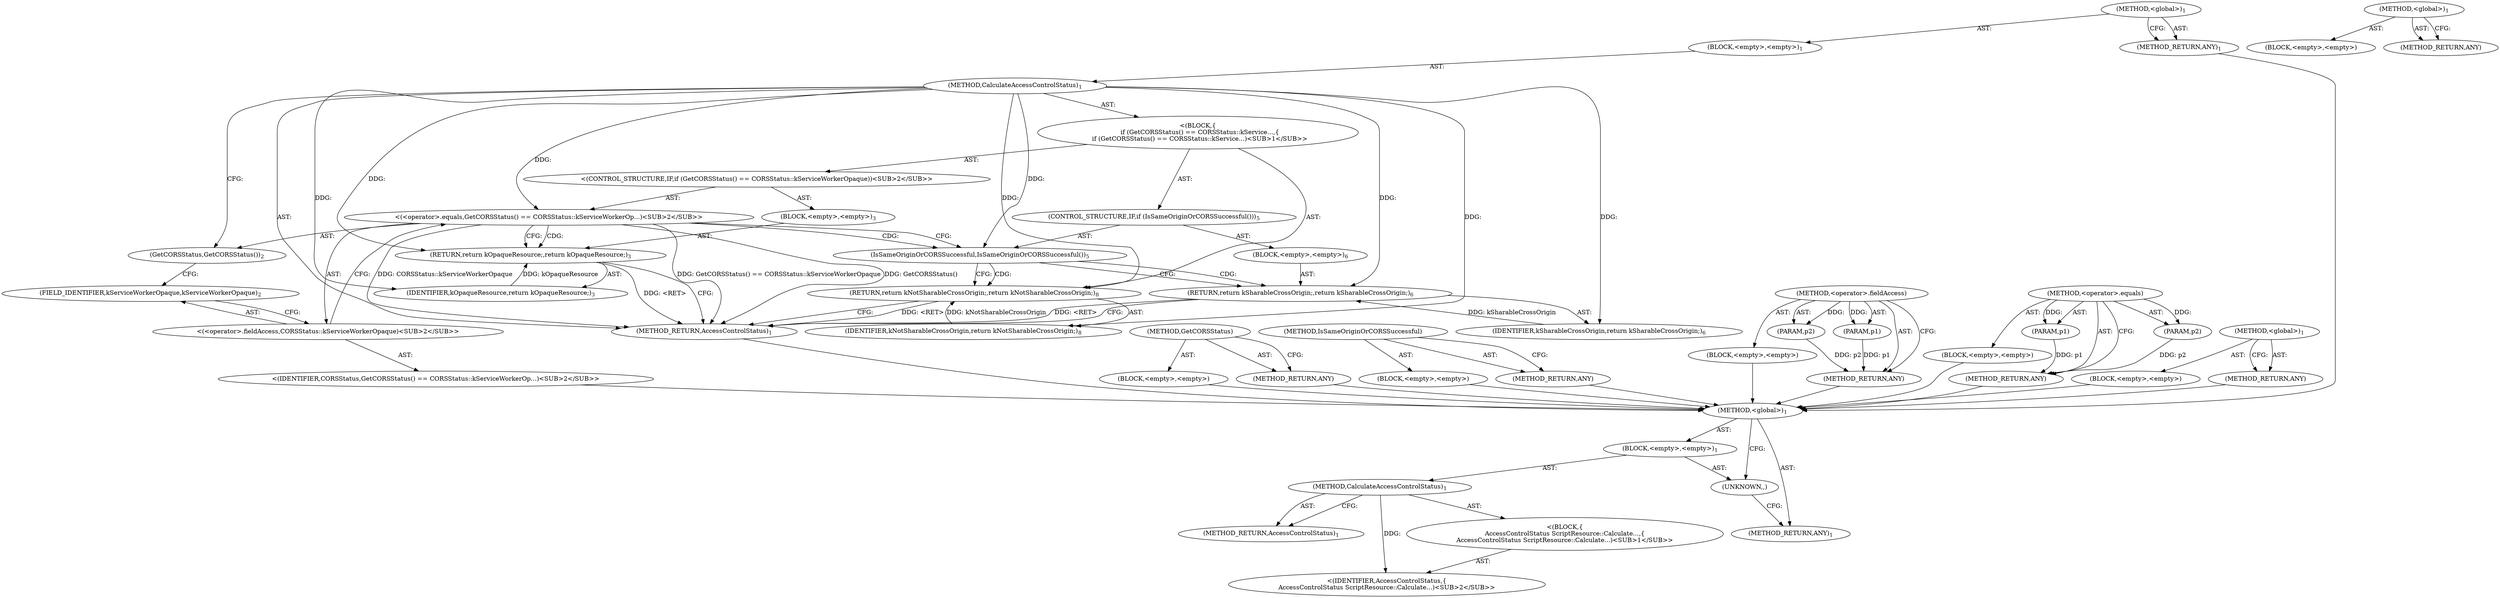 digraph "&lt;global&gt;" {
vulnerable_6 [label=<(METHOD,&lt;global&gt;)<SUB>1</SUB>>];
vulnerable_7 [label=<(BLOCK,&lt;empty&gt;,&lt;empty&gt;)<SUB>1</SUB>>];
vulnerable_8 [label=<(METHOD,CalculateAccessControlStatus)<SUB>1</SUB>>];
vulnerable_9 [label="<(BLOCK,{
  if (GetCORSStatus() == CORSStatus::kService...,{
  if (GetCORSStatus() == CORSStatus::kService...)<SUB>1</SUB>>"];
vulnerable_10 [label="<(CONTROL_STRUCTURE,IF,if (GetCORSStatus() == CORSStatus::kServiceWorkerOpaque))<SUB>2</SUB>>"];
vulnerable_11 [label="<(&lt;operator&gt;.equals,GetCORSStatus() == CORSStatus::kServiceWorkerOp...)<SUB>2</SUB>>"];
vulnerable_12 [label=<(GetCORSStatus,GetCORSStatus())<SUB>2</SUB>>];
vulnerable_13 [label="<(&lt;operator&gt;.fieldAccess,CORSStatus::kServiceWorkerOpaque)<SUB>2</SUB>>"];
vulnerable_14 [label="<(IDENTIFIER,CORSStatus,GetCORSStatus() == CORSStatus::kServiceWorkerOp...)<SUB>2</SUB>>"];
vulnerable_15 [label=<(FIELD_IDENTIFIER,kServiceWorkerOpaque,kServiceWorkerOpaque)<SUB>2</SUB>>];
vulnerable_16 [label=<(BLOCK,&lt;empty&gt;,&lt;empty&gt;)<SUB>3</SUB>>];
vulnerable_17 [label=<(RETURN,return kOpaqueResource;,return kOpaqueResource;)<SUB>3</SUB>>];
vulnerable_18 [label=<(IDENTIFIER,kOpaqueResource,return kOpaqueResource;)<SUB>3</SUB>>];
vulnerable_19 [label=<(CONTROL_STRUCTURE,IF,if (IsSameOriginOrCORSSuccessful()))<SUB>5</SUB>>];
vulnerable_20 [label=<(IsSameOriginOrCORSSuccessful,IsSameOriginOrCORSSuccessful())<SUB>5</SUB>>];
vulnerable_21 [label=<(BLOCK,&lt;empty&gt;,&lt;empty&gt;)<SUB>6</SUB>>];
vulnerable_22 [label=<(RETURN,return kSharableCrossOrigin;,return kSharableCrossOrigin;)<SUB>6</SUB>>];
vulnerable_23 [label=<(IDENTIFIER,kSharableCrossOrigin,return kSharableCrossOrigin;)<SUB>6</SUB>>];
vulnerable_24 [label=<(RETURN,return kNotSharableCrossOrigin;,return kNotSharableCrossOrigin;)<SUB>8</SUB>>];
vulnerable_25 [label=<(IDENTIFIER,kNotSharableCrossOrigin,return kNotSharableCrossOrigin;)<SUB>8</SUB>>];
vulnerable_26 [label=<(METHOD_RETURN,AccessControlStatus)<SUB>1</SUB>>];
vulnerable_28 [label=<(METHOD_RETURN,ANY)<SUB>1</SUB>>];
vulnerable_48 [label=<(METHOD,GetCORSStatus)>];
vulnerable_49 [label=<(BLOCK,&lt;empty&gt;,&lt;empty&gt;)>];
vulnerable_50 [label=<(METHOD_RETURN,ANY)>];
vulnerable_56 [label=<(METHOD,IsSameOriginOrCORSSuccessful)>];
vulnerable_57 [label=<(BLOCK,&lt;empty&gt;,&lt;empty&gt;)>];
vulnerable_58 [label=<(METHOD_RETURN,ANY)>];
vulnerable_51 [label=<(METHOD,&lt;operator&gt;.fieldAccess)>];
vulnerable_52 [label=<(PARAM,p1)>];
vulnerable_53 [label=<(PARAM,p2)>];
vulnerable_54 [label=<(BLOCK,&lt;empty&gt;,&lt;empty&gt;)>];
vulnerable_55 [label=<(METHOD_RETURN,ANY)>];
vulnerable_43 [label=<(METHOD,&lt;operator&gt;.equals)>];
vulnerable_44 [label=<(PARAM,p1)>];
vulnerable_45 [label=<(PARAM,p2)>];
vulnerable_46 [label=<(BLOCK,&lt;empty&gt;,&lt;empty&gt;)>];
vulnerable_47 [label=<(METHOD_RETURN,ANY)>];
vulnerable_37 [label=<(METHOD,&lt;global&gt;)<SUB>1</SUB>>];
vulnerable_38 [label=<(BLOCK,&lt;empty&gt;,&lt;empty&gt;)>];
vulnerable_39 [label=<(METHOD_RETURN,ANY)>];
fixed_6 [label=<(METHOD,&lt;global&gt;)<SUB>1</SUB>>];
fixed_7 [label=<(BLOCK,&lt;empty&gt;,&lt;empty&gt;)<SUB>1</SUB>>];
fixed_8 [label=<(METHOD,CalculateAccessControlStatus)<SUB>1</SUB>>];
fixed_9 [label="<(BLOCK,{
AccessControlStatus ScriptResource::Calculate...,{
AccessControlStatus ScriptResource::Calculate...)<SUB>1</SUB>>"];
fixed_10 [label="<(IDENTIFIER,AccessControlStatus,{
AccessControlStatus ScriptResource::Calculate...)<SUB>2</SUB>>"];
fixed_11 [label=<(METHOD_RETURN,AccessControlStatus)<SUB>1</SUB>>];
fixed_13 [label=<(UNKNOWN,,)>];
fixed_14 [label=<(METHOD_RETURN,ANY)<SUB>1</SUB>>];
fixed_23 [label=<(METHOD,&lt;global&gt;)<SUB>1</SUB>>];
fixed_24 [label=<(BLOCK,&lt;empty&gt;,&lt;empty&gt;)>];
fixed_25 [label=<(METHOD_RETURN,ANY)>];
vulnerable_6 -> vulnerable_7  [key=0, label="AST: "];
vulnerable_6 -> vulnerable_28  [key=0, label="AST: "];
vulnerable_6 -> vulnerable_28  [key=1, label="CFG: "];
vulnerable_7 -> vulnerable_8  [key=0, label="AST: "];
vulnerable_8 -> vulnerable_9  [key=0, label="AST: "];
vulnerable_8 -> vulnerable_26  [key=0, label="AST: "];
vulnerable_8 -> vulnerable_12  [key=0, label="CFG: "];
vulnerable_8 -> vulnerable_24  [key=0, label="DDG: "];
vulnerable_8 -> vulnerable_20  [key=0, label="DDG: "];
vulnerable_8 -> vulnerable_25  [key=0, label="DDG: "];
vulnerable_8 -> vulnerable_11  [key=0, label="DDG: "];
vulnerable_8 -> vulnerable_17  [key=0, label="DDG: "];
vulnerable_8 -> vulnerable_22  [key=0, label="DDG: "];
vulnerable_8 -> vulnerable_18  [key=0, label="DDG: "];
vulnerable_8 -> vulnerable_23  [key=0, label="DDG: "];
vulnerable_9 -> vulnerable_10  [key=0, label="AST: "];
vulnerable_9 -> vulnerable_19  [key=0, label="AST: "];
vulnerable_9 -> vulnerable_24  [key=0, label="AST: "];
vulnerable_10 -> vulnerable_11  [key=0, label="AST: "];
vulnerable_10 -> vulnerable_16  [key=0, label="AST: "];
vulnerable_11 -> vulnerable_12  [key=0, label="AST: "];
vulnerable_11 -> vulnerable_13  [key=0, label="AST: "];
vulnerable_11 -> vulnerable_20  [key=0, label="CFG: "];
vulnerable_11 -> vulnerable_20  [key=1, label="CDG: "];
vulnerable_11 -> vulnerable_17  [key=0, label="CFG: "];
vulnerable_11 -> vulnerable_17  [key=1, label="CDG: "];
vulnerable_11 -> vulnerable_26  [key=0, label="DDG: GetCORSStatus()"];
vulnerable_11 -> vulnerable_26  [key=1, label="DDG: CORSStatus::kServiceWorkerOpaque"];
vulnerable_11 -> vulnerable_26  [key=2, label="DDG: GetCORSStatus() == CORSStatus::kServiceWorkerOpaque"];
vulnerable_12 -> vulnerable_15  [key=0, label="CFG: "];
vulnerable_13 -> vulnerable_14  [key=0, label="AST: "];
vulnerable_13 -> vulnerable_15  [key=0, label="AST: "];
vulnerable_13 -> vulnerable_11  [key=0, label="CFG: "];
vulnerable_14 -> fixed_6  [key=0];
vulnerable_15 -> vulnerable_13  [key=0, label="CFG: "];
vulnerable_16 -> vulnerable_17  [key=0, label="AST: "];
vulnerable_17 -> vulnerable_18  [key=0, label="AST: "];
vulnerable_17 -> vulnerable_26  [key=0, label="CFG: "];
vulnerable_17 -> vulnerable_26  [key=1, label="DDG: &lt;RET&gt;"];
vulnerable_18 -> vulnerable_17  [key=0, label="DDG: kOpaqueResource"];
vulnerable_19 -> vulnerable_20  [key=0, label="AST: "];
vulnerable_19 -> vulnerable_21  [key=0, label="AST: "];
vulnerable_20 -> vulnerable_22  [key=0, label="CFG: "];
vulnerable_20 -> vulnerable_22  [key=1, label="CDG: "];
vulnerable_20 -> vulnerable_24  [key=0, label="CFG: "];
vulnerable_20 -> vulnerable_24  [key=1, label="CDG: "];
vulnerable_21 -> vulnerable_22  [key=0, label="AST: "];
vulnerable_22 -> vulnerable_23  [key=0, label="AST: "];
vulnerable_22 -> vulnerable_26  [key=0, label="CFG: "];
vulnerable_22 -> vulnerable_26  [key=1, label="DDG: &lt;RET&gt;"];
vulnerable_23 -> vulnerable_22  [key=0, label="DDG: kSharableCrossOrigin"];
vulnerable_24 -> vulnerable_25  [key=0, label="AST: "];
vulnerable_24 -> vulnerable_26  [key=0, label="CFG: "];
vulnerable_24 -> vulnerable_26  [key=1, label="DDG: &lt;RET&gt;"];
vulnerable_25 -> vulnerable_24  [key=0, label="DDG: kNotSharableCrossOrigin"];
vulnerable_26 -> fixed_6  [key=0];
vulnerable_28 -> fixed_6  [key=0];
vulnerable_48 -> vulnerable_49  [key=0, label="AST: "];
vulnerable_48 -> vulnerable_50  [key=0, label="AST: "];
vulnerable_48 -> vulnerable_50  [key=1, label="CFG: "];
vulnerable_49 -> fixed_6  [key=0];
vulnerable_50 -> fixed_6  [key=0];
vulnerable_56 -> vulnerable_57  [key=0, label="AST: "];
vulnerable_56 -> vulnerable_58  [key=0, label="AST: "];
vulnerable_56 -> vulnerable_58  [key=1, label="CFG: "];
vulnerable_57 -> fixed_6  [key=0];
vulnerable_58 -> fixed_6  [key=0];
vulnerable_51 -> vulnerable_52  [key=0, label="AST: "];
vulnerable_51 -> vulnerable_52  [key=1, label="DDG: "];
vulnerable_51 -> vulnerable_54  [key=0, label="AST: "];
vulnerable_51 -> vulnerable_53  [key=0, label="AST: "];
vulnerable_51 -> vulnerable_53  [key=1, label="DDG: "];
vulnerable_51 -> vulnerable_55  [key=0, label="AST: "];
vulnerable_51 -> vulnerable_55  [key=1, label="CFG: "];
vulnerable_52 -> vulnerable_55  [key=0, label="DDG: p1"];
vulnerable_53 -> vulnerable_55  [key=0, label="DDG: p2"];
vulnerable_54 -> fixed_6  [key=0];
vulnerable_55 -> fixed_6  [key=0];
vulnerable_43 -> vulnerable_44  [key=0, label="AST: "];
vulnerable_43 -> vulnerable_44  [key=1, label="DDG: "];
vulnerable_43 -> vulnerable_46  [key=0, label="AST: "];
vulnerable_43 -> vulnerable_45  [key=0, label="AST: "];
vulnerable_43 -> vulnerable_45  [key=1, label="DDG: "];
vulnerable_43 -> vulnerable_47  [key=0, label="AST: "];
vulnerable_43 -> vulnerable_47  [key=1, label="CFG: "];
vulnerable_44 -> vulnerable_47  [key=0, label="DDG: p1"];
vulnerable_45 -> vulnerable_47  [key=0, label="DDG: p2"];
vulnerable_46 -> fixed_6  [key=0];
vulnerable_47 -> fixed_6  [key=0];
vulnerable_37 -> vulnerable_38  [key=0, label="AST: "];
vulnerable_37 -> vulnerable_39  [key=0, label="AST: "];
vulnerable_37 -> vulnerable_39  [key=1, label="CFG: "];
vulnerable_38 -> fixed_6  [key=0];
vulnerable_39 -> fixed_6  [key=0];
fixed_6 -> fixed_7  [key=0, label="AST: "];
fixed_6 -> fixed_14  [key=0, label="AST: "];
fixed_6 -> fixed_13  [key=0, label="CFG: "];
fixed_7 -> fixed_8  [key=0, label="AST: "];
fixed_7 -> fixed_13  [key=0, label="AST: "];
fixed_8 -> fixed_9  [key=0, label="AST: "];
fixed_8 -> fixed_11  [key=0, label="AST: "];
fixed_8 -> fixed_11  [key=1, label="CFG: "];
fixed_8 -> fixed_10  [key=0, label="DDG: "];
fixed_9 -> fixed_10  [key=0, label="AST: "];
fixed_13 -> fixed_14  [key=0, label="CFG: "];
fixed_23 -> fixed_24  [key=0, label="AST: "];
fixed_23 -> fixed_25  [key=0, label="AST: "];
fixed_23 -> fixed_25  [key=1, label="CFG: "];
}
